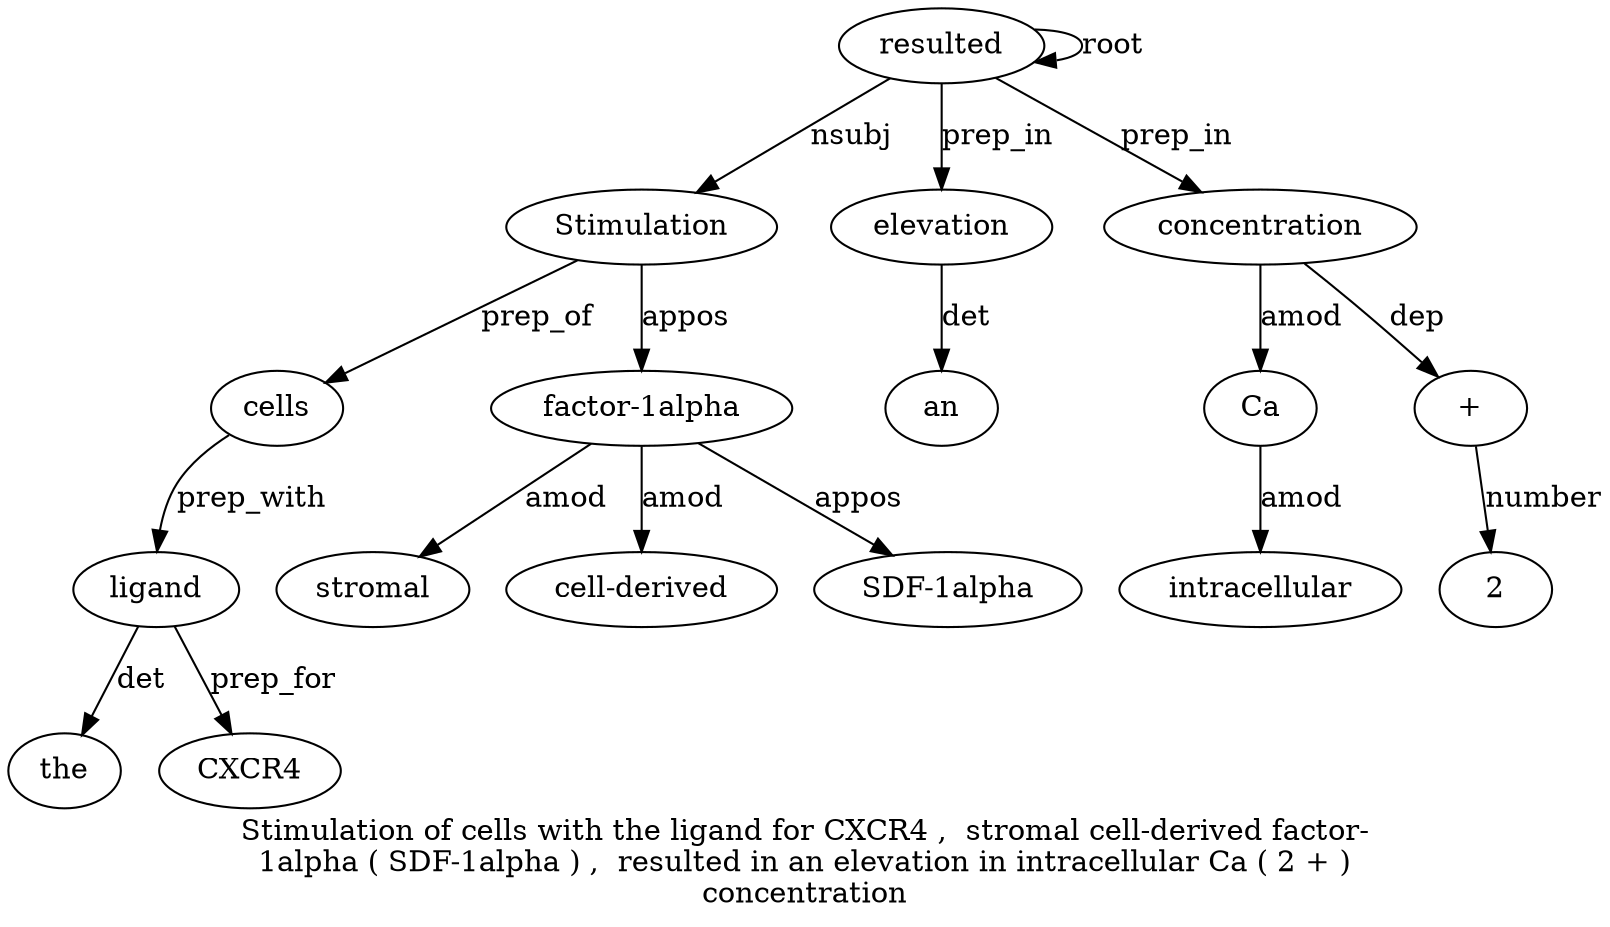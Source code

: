 digraph "Stimulation of cells with the ligand for CXCR4 ,  stromal cell-derived factor-1alpha ( SDF-1alpha ) ,  resulted in an elevation in intracellular Ca ( 2 + ) concentration" {
label="Stimulation of cells with the ligand for CXCR4 ,  stromal cell-derived factor-
1alpha ( SDF-1alpha ) ,  resulted in an elevation in intracellular Ca ( 2 + )
concentration";
resulted17 [style=filled, fillcolor=white, label=resulted];
Stimulation1 [style=filled, fillcolor=white, label=Stimulation];
resulted17 -> Stimulation1  [label=nsubj];
cells3 [style=filled, fillcolor=white, label=cells];
Stimulation1 -> cells3  [label=prep_of];
ligand6 [style=filled, fillcolor=white, label=ligand];
the5 [style=filled, fillcolor=white, label=the];
ligand6 -> the5  [label=det];
cells3 -> ligand6  [label=prep_with];
CXCR48 [style=filled, fillcolor=white, label=CXCR4];
ligand6 -> CXCR48  [label=prep_for];
"factor-1alpha2" [style=filled, fillcolor=white, label="factor-1alpha"];
stromal10 [style=filled, fillcolor=white, label=stromal];
"factor-1alpha2" -> stromal10  [label=amod];
"cell-derived11" [style=filled, fillcolor=white, label="cell-derived"];
"factor-1alpha2" -> "cell-derived11"  [label=amod];
Stimulation1 -> "factor-1alpha2"  [label=appos];
"SDF-1alpha4" [style=filled, fillcolor=white, label="SDF-1alpha"];
"factor-1alpha2" -> "SDF-1alpha4"  [label=appos];
resulted17 -> resulted17  [label=root];
elevation20 [style=filled, fillcolor=white, label=elevation];
an19 [style=filled, fillcolor=white, label=an];
elevation20 -> an19  [label=det];
resulted17 -> elevation20  [label=prep_in];
Ca23 [style=filled, fillcolor=white, label=Ca];
intracellular22 [style=filled, fillcolor=white, label=intracellular];
Ca23 -> intracellular22  [label=amod];
concentration28 [style=filled, fillcolor=white, label=concentration];
concentration28 -> Ca23  [label=amod];
"+26" [style=filled, fillcolor=white, label="+"];
225 [style=filled, fillcolor=white, label=2];
"+26" -> 225  [label=number];
concentration28 -> "+26"  [label=dep];
resulted17 -> concentration28  [label=prep_in];
}
